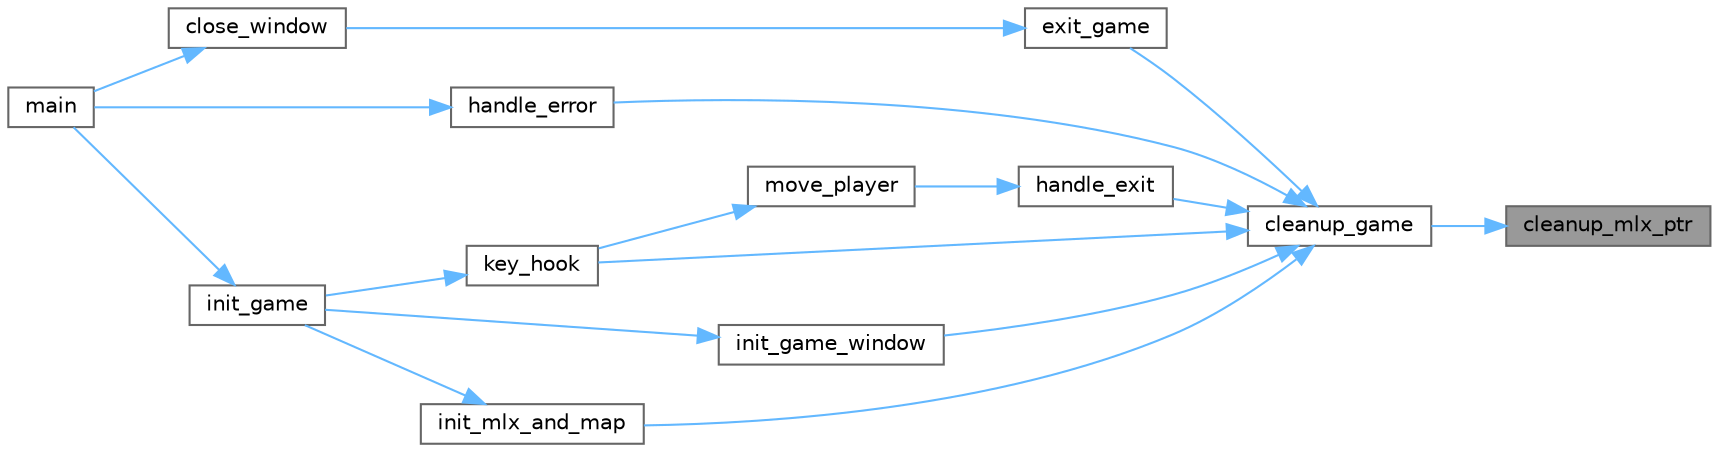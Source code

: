 digraph "cleanup_mlx_ptr"
{
 // INTERACTIVE_SVG=YES
 // LATEX_PDF_SIZE
  bgcolor="transparent";
  edge [fontname=Helvetica,fontsize=10,labelfontname=Helvetica,labelfontsize=10];
  node [fontname=Helvetica,fontsize=10,shape=box,height=0.2,width=0.4];
  rankdir="RL";
  Node1 [id="Node000001",label="cleanup_mlx_ptr",height=0.2,width=0.4,color="gray40", fillcolor="grey60", style="filled", fontcolor="black",tooltip=" "];
  Node1 -> Node2 [id="edge1_Node000001_Node000002",dir="back",color="steelblue1",style="solid",tooltip=" "];
  Node2 [id="Node000002",label="cleanup_game",height=0.2,width=0.4,color="grey40", fillcolor="white", style="filled",URL="$utils_8c.html#a6b166a434f4f8cc202d9c3feaf33af7a",tooltip=" "];
  Node2 -> Node3 [id="edge2_Node000002_Node000003",dir="back",color="steelblue1",style="solid",tooltip=" "];
  Node3 [id="Node000003",label="exit_game",height=0.2,width=0.4,color="grey40", fillcolor="white", style="filled",URL="$main_8c.html#a11ca5d43d15c9c5efab34595354e649d",tooltip=" "];
  Node3 -> Node4 [id="edge3_Node000003_Node000004",dir="back",color="steelblue1",style="solid",tooltip=" "];
  Node4 [id="Node000004",label="close_window",height=0.2,width=0.4,color="grey40", fillcolor="white", style="filled",URL="$main_8c.html#a11e0b73c01ab79529c5862a102b1b2d5",tooltip=" "];
  Node4 -> Node5 [id="edge4_Node000004_Node000005",dir="back",color="steelblue1",style="solid",tooltip=" "];
  Node5 [id="Node000005",label="main",height=0.2,width=0.4,color="grey40", fillcolor="white", style="filled",URL="$main_8c.html#a3c04138a5bfe5d72780bb7e82a18e627",tooltip=" "];
  Node2 -> Node6 [id="edge5_Node000002_Node000006",dir="back",color="steelblue1",style="solid",tooltip=" "];
  Node6 [id="Node000006",label="handle_error",height=0.2,width=0.4,color="grey40", fillcolor="white", style="filled",URL="$utils_8c.html#a8d321f33b7ee1109310b116ebd23081c",tooltip=" "];
  Node6 -> Node5 [id="edge6_Node000006_Node000005",dir="back",color="steelblue1",style="solid",tooltip=" "];
  Node2 -> Node7 [id="edge7_Node000002_Node000007",dir="back",color="steelblue1",style="solid",tooltip=" "];
  Node7 [id="Node000007",label="handle_exit",height=0.2,width=0.4,color="grey40", fillcolor="white", style="filled",URL="$player_8c.html#a65502129be7b2f3e287c6086143cfeba",tooltip=" "];
  Node7 -> Node8 [id="edge8_Node000007_Node000008",dir="back",color="steelblue1",style="solid",tooltip=" "];
  Node8 [id="Node000008",label="move_player",height=0.2,width=0.4,color="grey40", fillcolor="white", style="filled",URL="$player_8c.html#ae2e77f7fc1b09df20db5400adc4d8595",tooltip="Handles player movement and collision."];
  Node8 -> Node9 [id="edge9_Node000008_Node000009",dir="back",color="steelblue1",style="solid",tooltip=" "];
  Node9 [id="Node000009",label="key_hook",height=0.2,width=0.4,color="grey40", fillcolor="white", style="filled",URL="$player_8c.html#a57186e90338fdf78b81242e92e563823",tooltip="Handles keyboard input events."];
  Node9 -> Node10 [id="edge10_Node000009_Node000010",dir="back",color="steelblue1",style="solid",tooltip=" "];
  Node10 [id="Node000010",label="init_game",height=0.2,width=0.4,color="grey40", fillcolor="white", style="filled",URL="$init_8c.html#a07af3347aa3856589df3f78056ef1cd1",tooltip="Main game initialization function."];
  Node10 -> Node5 [id="edge11_Node000010_Node000005",dir="back",color="steelblue1",style="solid",tooltip=" "];
  Node2 -> Node11 [id="edge12_Node000002_Node000011",dir="back",color="steelblue1",style="solid",tooltip=" "];
  Node11 [id="Node000011",label="init_game_window",height=0.2,width=0.4,color="grey40", fillcolor="white", style="filled",URL="$init_8c.html#ad9e79af1da4495ae17ade030b1bd1ceb",tooltip=" "];
  Node11 -> Node10 [id="edge13_Node000011_Node000010",dir="back",color="steelblue1",style="solid",tooltip=" "];
  Node2 -> Node12 [id="edge14_Node000002_Node000012",dir="back",color="steelblue1",style="solid",tooltip=" "];
  Node12 [id="Node000012",label="init_mlx_and_map",height=0.2,width=0.4,color="grey40", fillcolor="white", style="filled",URL="$init_8c.html#a144dd69d560b7542ee30156c40f03bfa",tooltip=" "];
  Node12 -> Node10 [id="edge15_Node000012_Node000010",dir="back",color="steelblue1",style="solid",tooltip=" "];
  Node2 -> Node9 [id="edge16_Node000002_Node000009",dir="back",color="steelblue1",style="solid",tooltip=" "];
}

